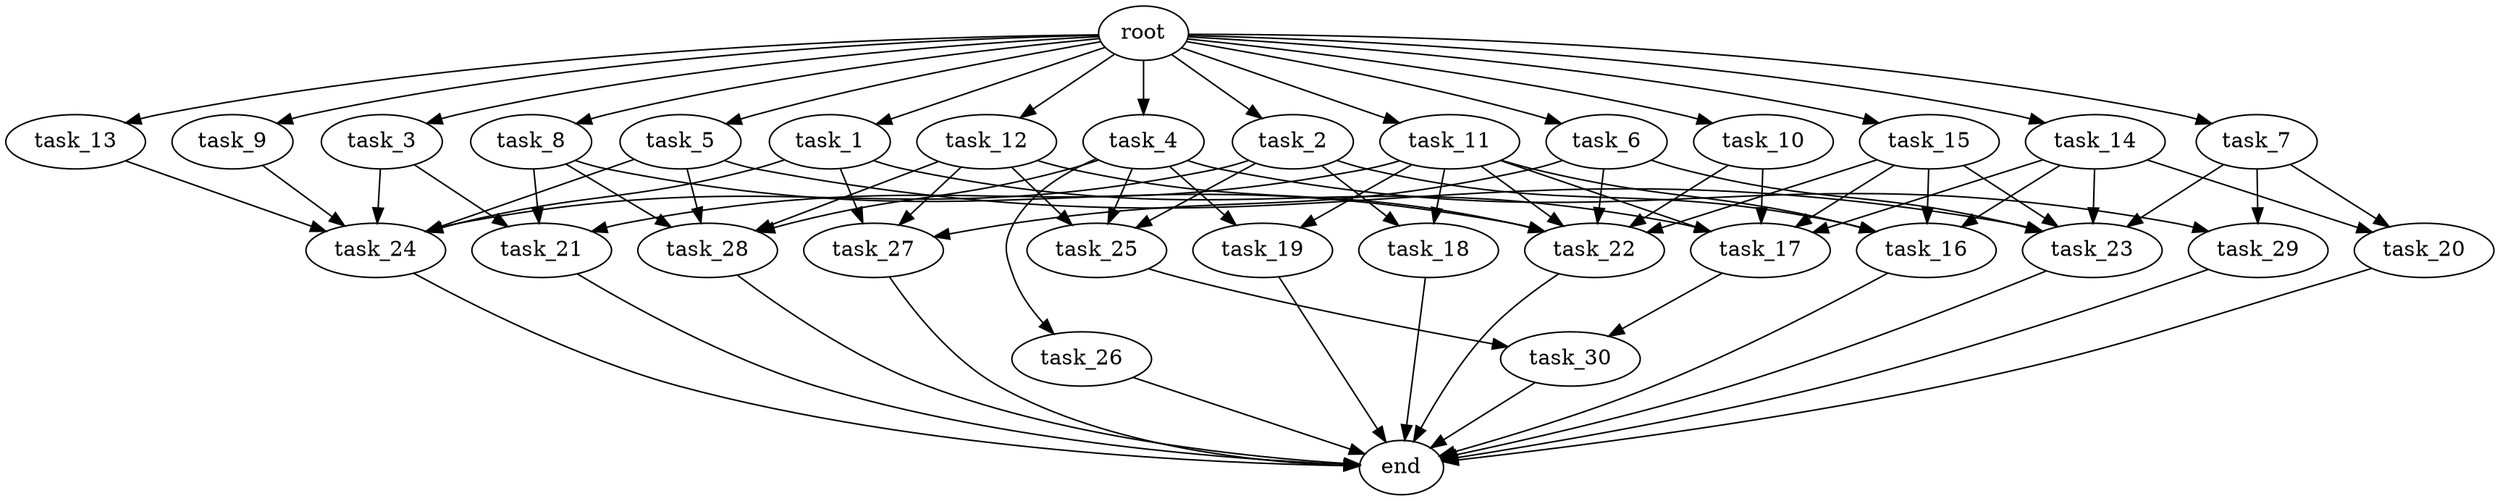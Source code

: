 digraph G {
  root [size="0.000000e+00"];
  task_1 [size="4.195721e+10"];
  task_2 [size="9.121134e+10"];
  task_3 [size="3.560487e+10"];
  task_4 [size="2.899272e+10"];
  task_5 [size="5.296594e+10"];
  task_6 [size="9.363234e+10"];
  task_7 [size="5.139151e+10"];
  task_8 [size="7.664658e+10"];
  task_9 [size="1.833292e+10"];
  task_10 [size="9.459920e+09"];
  task_11 [size="7.526532e+10"];
  task_12 [size="5.437580e+10"];
  task_13 [size="8.724559e+10"];
  task_14 [size="8.268393e+10"];
  task_15 [size="6.849987e+10"];
  task_16 [size="3.011422e+10"];
  task_17 [size="6.854752e+10"];
  task_18 [size="6.883778e+10"];
  task_19 [size="9.592383e+09"];
  task_20 [size="5.800886e+10"];
  task_21 [size="8.233325e+10"];
  task_22 [size="1.299637e+09"];
  task_23 [size="5.182189e+10"];
  task_24 [size="3.730769e+10"];
  task_25 [size="4.849505e+10"];
  task_26 [size="3.403791e+10"];
  task_27 [size="9.107969e+10"];
  task_28 [size="1.025076e+10"];
  task_29 [size="1.546395e+10"];
  task_30 [size="2.211914e+10"];
  end [size="0.000000e+00"];

  root -> task_1 [size="1.000000e-12"];
  root -> task_2 [size="1.000000e-12"];
  root -> task_3 [size="1.000000e-12"];
  root -> task_4 [size="1.000000e-12"];
  root -> task_5 [size="1.000000e-12"];
  root -> task_6 [size="1.000000e-12"];
  root -> task_7 [size="1.000000e-12"];
  root -> task_8 [size="1.000000e-12"];
  root -> task_9 [size="1.000000e-12"];
  root -> task_10 [size="1.000000e-12"];
  root -> task_11 [size="1.000000e-12"];
  root -> task_12 [size="1.000000e-12"];
  root -> task_13 [size="1.000000e-12"];
  root -> task_14 [size="1.000000e-12"];
  root -> task_15 [size="1.000000e-12"];
  task_1 -> task_17 [size="1.370950e+08"];
  task_1 -> task_24 [size="6.217948e+07"];
  task_1 -> task_27 [size="3.035990e+08"];
  task_2 -> task_16 [size="7.528555e+07"];
  task_2 -> task_18 [size="3.441889e+08"];
  task_2 -> task_24 [size="6.217948e+07"];
  task_2 -> task_25 [size="1.616502e+08"];
  task_3 -> task_21 [size="2.744442e+08"];
  task_3 -> task_24 [size="6.217948e+07"];
  task_4 -> task_19 [size="4.796191e+07"];
  task_4 -> task_25 [size="1.616502e+08"];
  task_4 -> task_26 [size="3.403791e+08"];
  task_4 -> task_28 [size="2.562690e+07"];
  task_4 -> task_29 [size="7.731973e+07"];
  task_5 -> task_23 [size="1.036438e+08"];
  task_5 -> task_24 [size="6.217948e+07"];
  task_5 -> task_28 [size="2.562690e+07"];
  task_6 -> task_22 [size="2.166062e+06"];
  task_6 -> task_23 [size="1.036438e+08"];
  task_6 -> task_27 [size="3.035990e+08"];
  task_7 -> task_20 [size="2.900443e+08"];
  task_7 -> task_23 [size="1.036438e+08"];
  task_7 -> task_29 [size="7.731973e+07"];
  task_8 -> task_21 [size="2.744442e+08"];
  task_8 -> task_22 [size="2.166062e+06"];
  task_8 -> task_28 [size="2.562690e+07"];
  task_9 -> task_24 [size="6.217948e+07"];
  task_10 -> task_17 [size="1.370950e+08"];
  task_10 -> task_22 [size="2.166062e+06"];
  task_11 -> task_16 [size="7.528555e+07"];
  task_11 -> task_17 [size="1.370950e+08"];
  task_11 -> task_18 [size="3.441889e+08"];
  task_11 -> task_19 [size="4.796191e+07"];
  task_11 -> task_21 [size="2.744442e+08"];
  task_11 -> task_22 [size="2.166062e+06"];
  task_12 -> task_22 [size="2.166062e+06"];
  task_12 -> task_25 [size="1.616502e+08"];
  task_12 -> task_27 [size="3.035990e+08"];
  task_12 -> task_28 [size="2.562690e+07"];
  task_13 -> task_24 [size="6.217948e+07"];
  task_14 -> task_16 [size="7.528555e+07"];
  task_14 -> task_17 [size="1.370950e+08"];
  task_14 -> task_20 [size="2.900443e+08"];
  task_14 -> task_23 [size="1.036438e+08"];
  task_15 -> task_16 [size="7.528555e+07"];
  task_15 -> task_17 [size="1.370950e+08"];
  task_15 -> task_22 [size="2.166062e+06"];
  task_15 -> task_23 [size="1.036438e+08"];
  task_16 -> end [size="1.000000e-12"];
  task_17 -> task_30 [size="1.105957e+08"];
  task_18 -> end [size="1.000000e-12"];
  task_19 -> end [size="1.000000e-12"];
  task_20 -> end [size="1.000000e-12"];
  task_21 -> end [size="1.000000e-12"];
  task_22 -> end [size="1.000000e-12"];
  task_23 -> end [size="1.000000e-12"];
  task_24 -> end [size="1.000000e-12"];
  task_25 -> task_30 [size="1.105957e+08"];
  task_26 -> end [size="1.000000e-12"];
  task_27 -> end [size="1.000000e-12"];
  task_28 -> end [size="1.000000e-12"];
  task_29 -> end [size="1.000000e-12"];
  task_30 -> end [size="1.000000e-12"];
}
